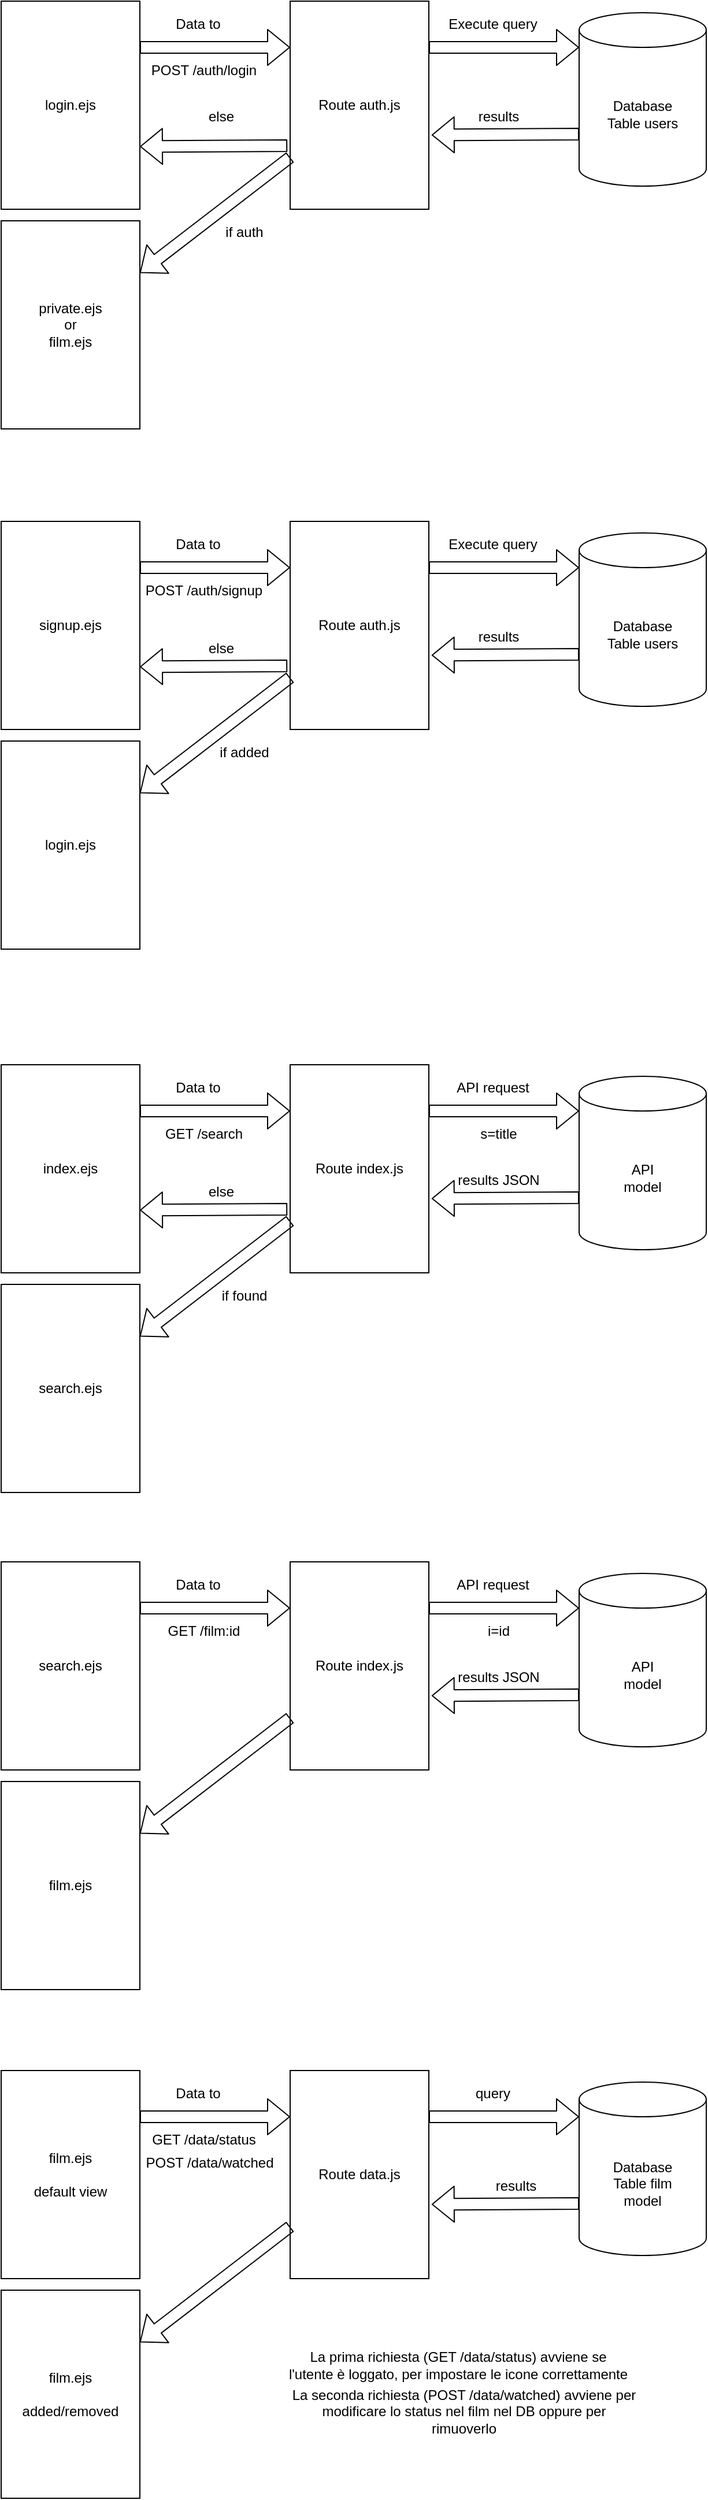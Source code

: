 <mxfile version="14.8.3" type="device"><diagram id="It03qxKjQk7_mRCWL3VQ" name="Page-1"><mxGraphModel dx="1038" dy="551" grid="1" gridSize="10" guides="1" tooltips="1" connect="1" arrows="1" fold="1" page="1" pageScale="1" pageWidth="827" pageHeight="1169" math="0" shadow="0"><root><mxCell id="0"/><mxCell id="1" parent="0"/><mxCell id="2hRXa-xLgYaU_hr3mS8S-3" value="login.ejs" style="rounded=0;whiteSpace=wrap;html=1;" vertex="1" parent="1"><mxGeometry x="60" y="80" width="120" height="180" as="geometry"/></mxCell><mxCell id="2hRXa-xLgYaU_hr3mS8S-4" value="" style="shape=flexArrow;endArrow=classic;html=1;" edge="1" parent="1"><mxGeometry width="50" height="50" relative="1" as="geometry"><mxPoint x="180" y="120" as="sourcePoint"/><mxPoint x="310" y="120" as="targetPoint"/><Array as="points"><mxPoint x="180" y="120"/></Array></mxGeometry></mxCell><mxCell id="2hRXa-xLgYaU_hr3mS8S-5" value="Data to" style="text;html=1;align=center;verticalAlign=middle;resizable=0;points=[];autosize=1;strokeColor=none;" vertex="1" parent="1"><mxGeometry x="205" y="90" width="50" height="20" as="geometry"/></mxCell><mxCell id="2hRXa-xLgYaU_hr3mS8S-6" value="POST /auth/login" style="text;html=1;align=center;verticalAlign=middle;resizable=0;points=[];autosize=1;strokeColor=none;" vertex="1" parent="1"><mxGeometry x="180" y="130" width="110" height="20" as="geometry"/></mxCell><mxCell id="2hRXa-xLgYaU_hr3mS8S-9" value="Route auth.js" style="rounded=0;whiteSpace=wrap;html=1;" vertex="1" parent="1"><mxGeometry x="310" y="80" width="120" height="180" as="geometry"/></mxCell><mxCell id="2hRXa-xLgYaU_hr3mS8S-10" value="" style="shape=flexArrow;endArrow=classic;html=1;" edge="1" parent="1"><mxGeometry width="50" height="50" relative="1" as="geometry"><mxPoint x="430" y="120" as="sourcePoint"/><mxPoint x="560" y="120" as="targetPoint"/><Array as="points"><mxPoint x="430" y="120"/></Array></mxGeometry></mxCell><mxCell id="2hRXa-xLgYaU_hr3mS8S-11" value="Database&lt;br&gt;Table users" style="shape=cylinder3;whiteSpace=wrap;html=1;boundedLbl=1;backgroundOutline=1;size=15;" vertex="1" parent="1"><mxGeometry x="560" y="90" width="110" height="150" as="geometry"/></mxCell><mxCell id="2hRXa-xLgYaU_hr3mS8S-12" value="Execute query" style="text;html=1;align=center;verticalAlign=middle;resizable=0;points=[];autosize=1;strokeColor=none;" vertex="1" parent="1"><mxGeometry x="440" y="90" width="90" height="20" as="geometry"/></mxCell><mxCell id="2hRXa-xLgYaU_hr3mS8S-13" value="" style="shape=flexArrow;endArrow=classic;html=1;exitX=0;exitY=0;exitDx=0;exitDy=105;exitPerimeter=0;entryX=1.02;entryY=0.643;entryDx=0;entryDy=0;entryPerimeter=0;" edge="1" parent="1" source="2hRXa-xLgYaU_hr3mS8S-11" target="2hRXa-xLgYaU_hr3mS8S-9"><mxGeometry width="50" height="50" relative="1" as="geometry"><mxPoint x="390" y="360" as="sourcePoint"/><mxPoint x="440" y="310" as="targetPoint"/></mxGeometry></mxCell><mxCell id="2hRXa-xLgYaU_hr3mS8S-14" value="results" style="text;html=1;align=center;verticalAlign=middle;resizable=0;points=[];autosize=1;strokeColor=none;" vertex="1" parent="1"><mxGeometry x="465" y="170" width="50" height="20" as="geometry"/></mxCell><mxCell id="2hRXa-xLgYaU_hr3mS8S-15" value="" style="shape=flexArrow;endArrow=classic;html=1;exitX=0;exitY=0.75;exitDx=0;exitDy=0;entryX=1;entryY=0.25;entryDx=0;entryDy=0;" edge="1" parent="1" source="2hRXa-xLgYaU_hr3mS8S-9" target="2hRXa-xLgYaU_hr3mS8S-16"><mxGeometry width="50" height="50" relative="1" as="geometry"><mxPoint x="300" y="210" as="sourcePoint"/><mxPoint x="210" y="310" as="targetPoint"/></mxGeometry></mxCell><mxCell id="2hRXa-xLgYaU_hr3mS8S-16" value="private.ejs&lt;br&gt;or&lt;br&gt;film.ejs" style="rounded=0;whiteSpace=wrap;html=1;" vertex="1" parent="1"><mxGeometry x="60" y="270" width="120" height="180" as="geometry"/></mxCell><mxCell id="2hRXa-xLgYaU_hr3mS8S-17" value="if auth" style="text;html=1;align=center;verticalAlign=middle;resizable=0;points=[];autosize=1;strokeColor=none;" vertex="1" parent="1"><mxGeometry x="245" y="270" width="50" height="20" as="geometry"/></mxCell><mxCell id="2hRXa-xLgYaU_hr3mS8S-18" value="else" style="text;html=1;align=center;verticalAlign=middle;resizable=0;points=[];autosize=1;strokeColor=none;" vertex="1" parent="1"><mxGeometry x="230" y="170" width="40" height="20" as="geometry"/></mxCell><mxCell id="2hRXa-xLgYaU_hr3mS8S-19" value="" style="shape=flexArrow;endArrow=classic;html=1;exitX=0;exitY=0;exitDx=0;exitDy=105;exitPerimeter=0;entryX=1.02;entryY=0.643;entryDx=0;entryDy=0;entryPerimeter=0;" edge="1" parent="1"><mxGeometry width="50" height="50" relative="1" as="geometry"><mxPoint x="307.6" y="205" as="sourcePoint"/><mxPoint x="180.0" y="205.74" as="targetPoint"/></mxGeometry></mxCell><mxCell id="2hRXa-xLgYaU_hr3mS8S-20" value="signup.ejs" style="rounded=0;whiteSpace=wrap;html=1;" vertex="1" parent="1"><mxGeometry x="60" y="530" width="120" height="180" as="geometry"/></mxCell><mxCell id="2hRXa-xLgYaU_hr3mS8S-21" value="" style="shape=flexArrow;endArrow=classic;html=1;" edge="1" parent="1"><mxGeometry width="50" height="50" relative="1" as="geometry"><mxPoint x="180" y="570" as="sourcePoint"/><mxPoint x="310" y="570" as="targetPoint"/><Array as="points"><mxPoint x="180" y="570"/></Array></mxGeometry></mxCell><mxCell id="2hRXa-xLgYaU_hr3mS8S-22" value="Data to" style="text;html=1;align=center;verticalAlign=middle;resizable=0;points=[];autosize=1;strokeColor=none;" vertex="1" parent="1"><mxGeometry x="205" y="540" width="50" height="20" as="geometry"/></mxCell><mxCell id="2hRXa-xLgYaU_hr3mS8S-23" value="POST /auth/signup" style="text;html=1;align=center;verticalAlign=middle;resizable=0;points=[];autosize=1;strokeColor=none;" vertex="1" parent="1"><mxGeometry x="175" y="580" width="120" height="20" as="geometry"/></mxCell><mxCell id="2hRXa-xLgYaU_hr3mS8S-24" value="Route auth.js" style="rounded=0;whiteSpace=wrap;html=1;" vertex="1" parent="1"><mxGeometry x="310" y="530" width="120" height="180" as="geometry"/></mxCell><mxCell id="2hRXa-xLgYaU_hr3mS8S-25" value="" style="shape=flexArrow;endArrow=classic;html=1;" edge="1" parent="1"><mxGeometry width="50" height="50" relative="1" as="geometry"><mxPoint x="430" y="570" as="sourcePoint"/><mxPoint x="560" y="570" as="targetPoint"/><Array as="points"><mxPoint x="430" y="570"/></Array></mxGeometry></mxCell><mxCell id="2hRXa-xLgYaU_hr3mS8S-26" value="Database&lt;br&gt;Table users" style="shape=cylinder3;whiteSpace=wrap;html=1;boundedLbl=1;backgroundOutline=1;size=15;" vertex="1" parent="1"><mxGeometry x="560" y="540" width="110" height="150" as="geometry"/></mxCell><mxCell id="2hRXa-xLgYaU_hr3mS8S-27" value="Execute query" style="text;html=1;align=center;verticalAlign=middle;resizable=0;points=[];autosize=1;strokeColor=none;" vertex="1" parent="1"><mxGeometry x="440" y="540" width="90" height="20" as="geometry"/></mxCell><mxCell id="2hRXa-xLgYaU_hr3mS8S-28" value="" style="shape=flexArrow;endArrow=classic;html=1;exitX=0;exitY=0;exitDx=0;exitDy=105;exitPerimeter=0;entryX=1.02;entryY=0.643;entryDx=0;entryDy=0;entryPerimeter=0;" edge="1" parent="1" source="2hRXa-xLgYaU_hr3mS8S-26" target="2hRXa-xLgYaU_hr3mS8S-24"><mxGeometry width="50" height="50" relative="1" as="geometry"><mxPoint x="390" y="810" as="sourcePoint"/><mxPoint x="440" y="760" as="targetPoint"/></mxGeometry></mxCell><mxCell id="2hRXa-xLgYaU_hr3mS8S-29" value="results" style="text;html=1;align=center;verticalAlign=middle;resizable=0;points=[];autosize=1;strokeColor=none;" vertex="1" parent="1"><mxGeometry x="465" y="620" width="50" height="20" as="geometry"/></mxCell><mxCell id="2hRXa-xLgYaU_hr3mS8S-30" value="" style="shape=flexArrow;endArrow=classic;html=1;exitX=0;exitY=0.75;exitDx=0;exitDy=0;entryX=1;entryY=0.25;entryDx=0;entryDy=0;" edge="1" parent="1" source="2hRXa-xLgYaU_hr3mS8S-24" target="2hRXa-xLgYaU_hr3mS8S-31"><mxGeometry width="50" height="50" relative="1" as="geometry"><mxPoint x="300" y="660" as="sourcePoint"/><mxPoint x="210" y="760" as="targetPoint"/></mxGeometry></mxCell><mxCell id="2hRXa-xLgYaU_hr3mS8S-31" value="login.ejs" style="rounded=0;whiteSpace=wrap;html=1;" vertex="1" parent="1"><mxGeometry x="60" y="720" width="120" height="180" as="geometry"/></mxCell><mxCell id="2hRXa-xLgYaU_hr3mS8S-32" value="if added" style="text;html=1;align=center;verticalAlign=middle;resizable=0;points=[];autosize=1;strokeColor=none;" vertex="1" parent="1"><mxGeometry x="240" y="720" width="60" height="20" as="geometry"/></mxCell><mxCell id="2hRXa-xLgYaU_hr3mS8S-33" value="else" style="text;html=1;align=center;verticalAlign=middle;resizable=0;points=[];autosize=1;strokeColor=none;" vertex="1" parent="1"><mxGeometry x="230" y="630" width="40" height="20" as="geometry"/></mxCell><mxCell id="2hRXa-xLgYaU_hr3mS8S-34" value="" style="shape=flexArrow;endArrow=classic;html=1;exitX=0;exitY=0;exitDx=0;exitDy=105;exitPerimeter=0;entryX=1.02;entryY=0.643;entryDx=0;entryDy=0;entryPerimeter=0;" edge="1" parent="1"><mxGeometry width="50" height="50" relative="1" as="geometry"><mxPoint x="307.6" y="655" as="sourcePoint"/><mxPoint x="180" y="655.74" as="targetPoint"/></mxGeometry></mxCell><mxCell id="2hRXa-xLgYaU_hr3mS8S-36" value="index.ejs" style="rounded=0;whiteSpace=wrap;html=1;" vertex="1" parent="1"><mxGeometry x="60" y="1000" width="120" height="180" as="geometry"/></mxCell><mxCell id="2hRXa-xLgYaU_hr3mS8S-37" value="" style="shape=flexArrow;endArrow=classic;html=1;" edge="1" parent="1"><mxGeometry width="50" height="50" relative="1" as="geometry"><mxPoint x="180" y="1040" as="sourcePoint"/><mxPoint x="310" y="1040" as="targetPoint"/><Array as="points"><mxPoint x="180" y="1040"/></Array></mxGeometry></mxCell><mxCell id="2hRXa-xLgYaU_hr3mS8S-38" value="Data to" style="text;html=1;align=center;verticalAlign=middle;resizable=0;points=[];autosize=1;strokeColor=none;" vertex="1" parent="1"><mxGeometry x="205" y="1010" width="50" height="20" as="geometry"/></mxCell><mxCell id="2hRXa-xLgYaU_hr3mS8S-39" value="GET /search" style="text;html=1;align=center;verticalAlign=middle;resizable=0;points=[];autosize=1;strokeColor=none;" vertex="1" parent="1"><mxGeometry x="195" y="1050" width="80" height="20" as="geometry"/></mxCell><mxCell id="2hRXa-xLgYaU_hr3mS8S-40" value="Route index.js" style="rounded=0;whiteSpace=wrap;html=1;" vertex="1" parent="1"><mxGeometry x="310" y="1000" width="120" height="180" as="geometry"/></mxCell><mxCell id="2hRXa-xLgYaU_hr3mS8S-41" value="" style="shape=flexArrow;endArrow=classic;html=1;" edge="1" parent="1"><mxGeometry width="50" height="50" relative="1" as="geometry"><mxPoint x="430" y="1040" as="sourcePoint"/><mxPoint x="560" y="1040" as="targetPoint"/><Array as="points"><mxPoint x="430" y="1040"/></Array></mxGeometry></mxCell><mxCell id="2hRXa-xLgYaU_hr3mS8S-42" value="API&lt;br&gt;model" style="shape=cylinder3;whiteSpace=wrap;html=1;boundedLbl=1;backgroundOutline=1;size=15;" vertex="1" parent="1"><mxGeometry x="560" y="1010" width="110" height="150" as="geometry"/></mxCell><mxCell id="2hRXa-xLgYaU_hr3mS8S-43" value="API request" style="text;html=1;align=center;verticalAlign=middle;resizable=0;points=[];autosize=1;strokeColor=none;" vertex="1" parent="1"><mxGeometry x="445" y="1010" width="80" height="20" as="geometry"/></mxCell><mxCell id="2hRXa-xLgYaU_hr3mS8S-44" value="" style="shape=flexArrow;endArrow=classic;html=1;exitX=0;exitY=0;exitDx=0;exitDy=105;exitPerimeter=0;entryX=1.02;entryY=0.643;entryDx=0;entryDy=0;entryPerimeter=0;" edge="1" parent="1" source="2hRXa-xLgYaU_hr3mS8S-42" target="2hRXa-xLgYaU_hr3mS8S-40"><mxGeometry width="50" height="50" relative="1" as="geometry"><mxPoint x="390" y="1280" as="sourcePoint"/><mxPoint x="440" y="1230" as="targetPoint"/></mxGeometry></mxCell><mxCell id="2hRXa-xLgYaU_hr3mS8S-45" value="results JSON" style="text;html=1;align=center;verticalAlign=middle;resizable=0;points=[];autosize=1;strokeColor=none;" vertex="1" parent="1"><mxGeometry x="445" y="1090" width="90" height="20" as="geometry"/></mxCell><mxCell id="2hRXa-xLgYaU_hr3mS8S-46" value="" style="shape=flexArrow;endArrow=classic;html=1;exitX=0;exitY=0.75;exitDx=0;exitDy=0;entryX=1;entryY=0.25;entryDx=0;entryDy=0;" edge="1" parent="1" source="2hRXa-xLgYaU_hr3mS8S-40" target="2hRXa-xLgYaU_hr3mS8S-47"><mxGeometry width="50" height="50" relative="1" as="geometry"><mxPoint x="300" y="1130" as="sourcePoint"/><mxPoint x="210" y="1230" as="targetPoint"/></mxGeometry></mxCell><mxCell id="2hRXa-xLgYaU_hr3mS8S-47" value="search.ejs" style="rounded=0;whiteSpace=wrap;html=1;" vertex="1" parent="1"><mxGeometry x="60" y="1190" width="120" height="180" as="geometry"/></mxCell><mxCell id="2hRXa-xLgYaU_hr3mS8S-48" value="if found" style="text;html=1;align=center;verticalAlign=middle;resizable=0;points=[];autosize=1;strokeColor=none;" vertex="1" parent="1"><mxGeometry x="245" y="1190" width="50" height="20" as="geometry"/></mxCell><mxCell id="2hRXa-xLgYaU_hr3mS8S-49" value="else" style="text;html=1;align=center;verticalAlign=middle;resizable=0;points=[];autosize=1;strokeColor=none;" vertex="1" parent="1"><mxGeometry x="230" y="1100" width="40" height="20" as="geometry"/></mxCell><mxCell id="2hRXa-xLgYaU_hr3mS8S-50" value="" style="shape=flexArrow;endArrow=classic;html=1;exitX=0;exitY=0;exitDx=0;exitDy=105;exitPerimeter=0;entryX=1.02;entryY=0.643;entryDx=0;entryDy=0;entryPerimeter=0;" edge="1" parent="1"><mxGeometry width="50" height="50" relative="1" as="geometry"><mxPoint x="307.6" y="1125" as="sourcePoint"/><mxPoint x="180" y="1125.74" as="targetPoint"/></mxGeometry></mxCell><mxCell id="2hRXa-xLgYaU_hr3mS8S-51" value="s=title" style="text;html=1;align=center;verticalAlign=middle;resizable=0;points=[];autosize=1;strokeColor=none;" vertex="1" parent="1"><mxGeometry x="465" y="1050" width="50" height="20" as="geometry"/></mxCell><mxCell id="2hRXa-xLgYaU_hr3mS8S-52" value="search.ejs" style="rounded=0;whiteSpace=wrap;html=1;" vertex="1" parent="1"><mxGeometry x="60" y="1430" width="120" height="180" as="geometry"/></mxCell><mxCell id="2hRXa-xLgYaU_hr3mS8S-53" value="" style="shape=flexArrow;endArrow=classic;html=1;" edge="1" parent="1"><mxGeometry width="50" height="50" relative="1" as="geometry"><mxPoint x="180" y="1470" as="sourcePoint"/><mxPoint x="310" y="1470" as="targetPoint"/><Array as="points"><mxPoint x="180" y="1470"/></Array></mxGeometry></mxCell><mxCell id="2hRXa-xLgYaU_hr3mS8S-54" value="Data to" style="text;html=1;align=center;verticalAlign=middle;resizable=0;points=[];autosize=1;strokeColor=none;" vertex="1" parent="1"><mxGeometry x="205" y="1440" width="50" height="20" as="geometry"/></mxCell><mxCell id="2hRXa-xLgYaU_hr3mS8S-55" value="GET /film:id" style="text;html=1;align=center;verticalAlign=middle;resizable=0;points=[];autosize=1;strokeColor=none;" vertex="1" parent="1"><mxGeometry x="195" y="1480" width="80" height="20" as="geometry"/></mxCell><mxCell id="2hRXa-xLgYaU_hr3mS8S-56" value="Route index.js" style="rounded=0;whiteSpace=wrap;html=1;" vertex="1" parent="1"><mxGeometry x="310" y="1430" width="120" height="180" as="geometry"/></mxCell><mxCell id="2hRXa-xLgYaU_hr3mS8S-57" value="" style="shape=flexArrow;endArrow=classic;html=1;" edge="1" parent="1"><mxGeometry width="50" height="50" relative="1" as="geometry"><mxPoint x="430" y="1470" as="sourcePoint"/><mxPoint x="560" y="1470" as="targetPoint"/><Array as="points"><mxPoint x="430" y="1470"/></Array></mxGeometry></mxCell><mxCell id="2hRXa-xLgYaU_hr3mS8S-58" value="API&lt;br&gt;model" style="shape=cylinder3;whiteSpace=wrap;html=1;boundedLbl=1;backgroundOutline=1;size=15;" vertex="1" parent="1"><mxGeometry x="560" y="1440" width="110" height="150" as="geometry"/></mxCell><mxCell id="2hRXa-xLgYaU_hr3mS8S-59" value="API request" style="text;html=1;align=center;verticalAlign=middle;resizable=0;points=[];autosize=1;strokeColor=none;" vertex="1" parent="1"><mxGeometry x="445" y="1440" width="80" height="20" as="geometry"/></mxCell><mxCell id="2hRXa-xLgYaU_hr3mS8S-60" value="" style="shape=flexArrow;endArrow=classic;html=1;exitX=0;exitY=0;exitDx=0;exitDy=105;exitPerimeter=0;entryX=1.02;entryY=0.643;entryDx=0;entryDy=0;entryPerimeter=0;" edge="1" parent="1" source="2hRXa-xLgYaU_hr3mS8S-58" target="2hRXa-xLgYaU_hr3mS8S-56"><mxGeometry width="50" height="50" relative="1" as="geometry"><mxPoint x="390" y="1710" as="sourcePoint"/><mxPoint x="440" y="1660" as="targetPoint"/></mxGeometry></mxCell><mxCell id="2hRXa-xLgYaU_hr3mS8S-61" value="results JSON" style="text;html=1;align=center;verticalAlign=middle;resizable=0;points=[];autosize=1;strokeColor=none;" vertex="1" parent="1"><mxGeometry x="445" y="1520" width="90" height="20" as="geometry"/></mxCell><mxCell id="2hRXa-xLgYaU_hr3mS8S-62" value="" style="shape=flexArrow;endArrow=classic;html=1;exitX=0;exitY=0.75;exitDx=0;exitDy=0;entryX=1;entryY=0.25;entryDx=0;entryDy=0;" edge="1" parent="1" source="2hRXa-xLgYaU_hr3mS8S-56" target="2hRXa-xLgYaU_hr3mS8S-63"><mxGeometry width="50" height="50" relative="1" as="geometry"><mxPoint x="300" y="1560" as="sourcePoint"/><mxPoint x="210" y="1660" as="targetPoint"/></mxGeometry></mxCell><mxCell id="2hRXa-xLgYaU_hr3mS8S-63" value="film.ejs" style="rounded=0;whiteSpace=wrap;html=1;" vertex="1" parent="1"><mxGeometry x="60" y="1620" width="120" height="180" as="geometry"/></mxCell><mxCell id="2hRXa-xLgYaU_hr3mS8S-67" value="i=id" style="text;html=1;align=center;verticalAlign=middle;resizable=0;points=[];autosize=1;strokeColor=none;" vertex="1" parent="1"><mxGeometry x="475" y="1480" width="30" height="20" as="geometry"/></mxCell><mxCell id="2hRXa-xLgYaU_hr3mS8S-69" value="film.ejs&lt;br&gt;&lt;br&gt;default view" style="rounded=0;whiteSpace=wrap;html=1;" vertex="1" parent="1"><mxGeometry x="60" y="1870" width="120" height="180" as="geometry"/></mxCell><mxCell id="2hRXa-xLgYaU_hr3mS8S-70" value="" style="shape=flexArrow;endArrow=classic;html=1;" edge="1" parent="1"><mxGeometry width="50" height="50" relative="1" as="geometry"><mxPoint x="180" y="1910" as="sourcePoint"/><mxPoint x="310" y="1910" as="targetPoint"/><Array as="points"><mxPoint x="180" y="1910"/></Array></mxGeometry></mxCell><mxCell id="2hRXa-xLgYaU_hr3mS8S-71" value="Data to" style="text;html=1;align=center;verticalAlign=middle;resizable=0;points=[];autosize=1;strokeColor=none;" vertex="1" parent="1"><mxGeometry x="205" y="1880" width="50" height="20" as="geometry"/></mxCell><mxCell id="2hRXa-xLgYaU_hr3mS8S-72" value="GET /data/status" style="text;html=1;align=center;verticalAlign=middle;resizable=0;points=[];autosize=1;strokeColor=none;" vertex="1" parent="1"><mxGeometry x="180" y="1920" width="110" height="20" as="geometry"/></mxCell><mxCell id="2hRXa-xLgYaU_hr3mS8S-73" value="Route data.js" style="rounded=0;whiteSpace=wrap;html=1;" vertex="1" parent="1"><mxGeometry x="310" y="1870" width="120" height="180" as="geometry"/></mxCell><mxCell id="2hRXa-xLgYaU_hr3mS8S-74" value="" style="shape=flexArrow;endArrow=classic;html=1;" edge="1" parent="1"><mxGeometry width="50" height="50" relative="1" as="geometry"><mxPoint x="430" y="1910" as="sourcePoint"/><mxPoint x="560" y="1910" as="targetPoint"/><Array as="points"><mxPoint x="430" y="1910"/></Array></mxGeometry></mxCell><mxCell id="2hRXa-xLgYaU_hr3mS8S-75" value="Database&lt;br&gt;Table film&lt;br&gt;model" style="shape=cylinder3;whiteSpace=wrap;html=1;boundedLbl=1;backgroundOutline=1;size=15;" vertex="1" parent="1"><mxGeometry x="560" y="1880" width="110" height="150" as="geometry"/></mxCell><mxCell id="2hRXa-xLgYaU_hr3mS8S-76" value="query" style="text;html=1;align=center;verticalAlign=middle;resizable=0;points=[];autosize=1;strokeColor=none;" vertex="1" parent="1"><mxGeometry x="460" y="1880" width="50" height="20" as="geometry"/></mxCell><mxCell id="2hRXa-xLgYaU_hr3mS8S-77" value="" style="shape=flexArrow;endArrow=classic;html=1;exitX=0;exitY=0;exitDx=0;exitDy=105;exitPerimeter=0;entryX=1.02;entryY=0.643;entryDx=0;entryDy=0;entryPerimeter=0;" edge="1" parent="1" source="2hRXa-xLgYaU_hr3mS8S-75" target="2hRXa-xLgYaU_hr3mS8S-73"><mxGeometry width="50" height="50" relative="1" as="geometry"><mxPoint x="390" y="2150" as="sourcePoint"/><mxPoint x="440" y="2100" as="targetPoint"/></mxGeometry></mxCell><mxCell id="2hRXa-xLgYaU_hr3mS8S-78" value="results" style="text;html=1;align=center;verticalAlign=middle;resizable=0;points=[];autosize=1;strokeColor=none;" vertex="1" parent="1"><mxGeometry x="480" y="1960" width="50" height="20" as="geometry"/></mxCell><mxCell id="2hRXa-xLgYaU_hr3mS8S-79" value="" style="shape=flexArrow;endArrow=classic;html=1;exitX=0;exitY=0.75;exitDx=0;exitDy=0;entryX=1;entryY=0.25;entryDx=0;entryDy=0;" edge="1" parent="1" source="2hRXa-xLgYaU_hr3mS8S-73" target="2hRXa-xLgYaU_hr3mS8S-80"><mxGeometry width="50" height="50" relative="1" as="geometry"><mxPoint x="300" y="2000" as="sourcePoint"/><mxPoint x="210" y="2100" as="targetPoint"/></mxGeometry></mxCell><mxCell id="2hRXa-xLgYaU_hr3mS8S-80" value="film.ejs&lt;br&gt;&lt;br&gt;added/removed" style="rounded=0;whiteSpace=wrap;html=1;" vertex="1" parent="1"><mxGeometry x="60" y="2060" width="120" height="180" as="geometry"/></mxCell><mxCell id="2hRXa-xLgYaU_hr3mS8S-87" value="POST /data/watched" style="text;html=1;align=center;verticalAlign=middle;resizable=0;points=[];autosize=1;strokeColor=none;" vertex="1" parent="1"><mxGeometry x="175" y="1940" width="130" height="20" as="geometry"/></mxCell><mxCell id="2hRXa-xLgYaU_hr3mS8S-88" value="La prima richiesta (GET /data/status) avviene se&lt;br&gt;l'utente è loggato, per impostare le icone correttamente" style="text;html=1;align=center;verticalAlign=middle;resizable=0;points=[];autosize=1;strokeColor=none;" vertex="1" parent="1"><mxGeometry x="300" y="2110" width="310" height="30" as="geometry"/></mxCell><mxCell id="2hRXa-xLgYaU_hr3mS8S-89" value="La seconda richiesta (POST /data/watched) avviene per&lt;br&gt;modificare lo status nel film nel DB oppure per&lt;br&gt;rimuoverlo" style="text;html=1;align=center;verticalAlign=middle;resizable=0;points=[];autosize=1;strokeColor=none;" vertex="1" parent="1"><mxGeometry x="305" y="2140" width="310" height="50" as="geometry"/></mxCell></root></mxGraphModel></diagram></mxfile>